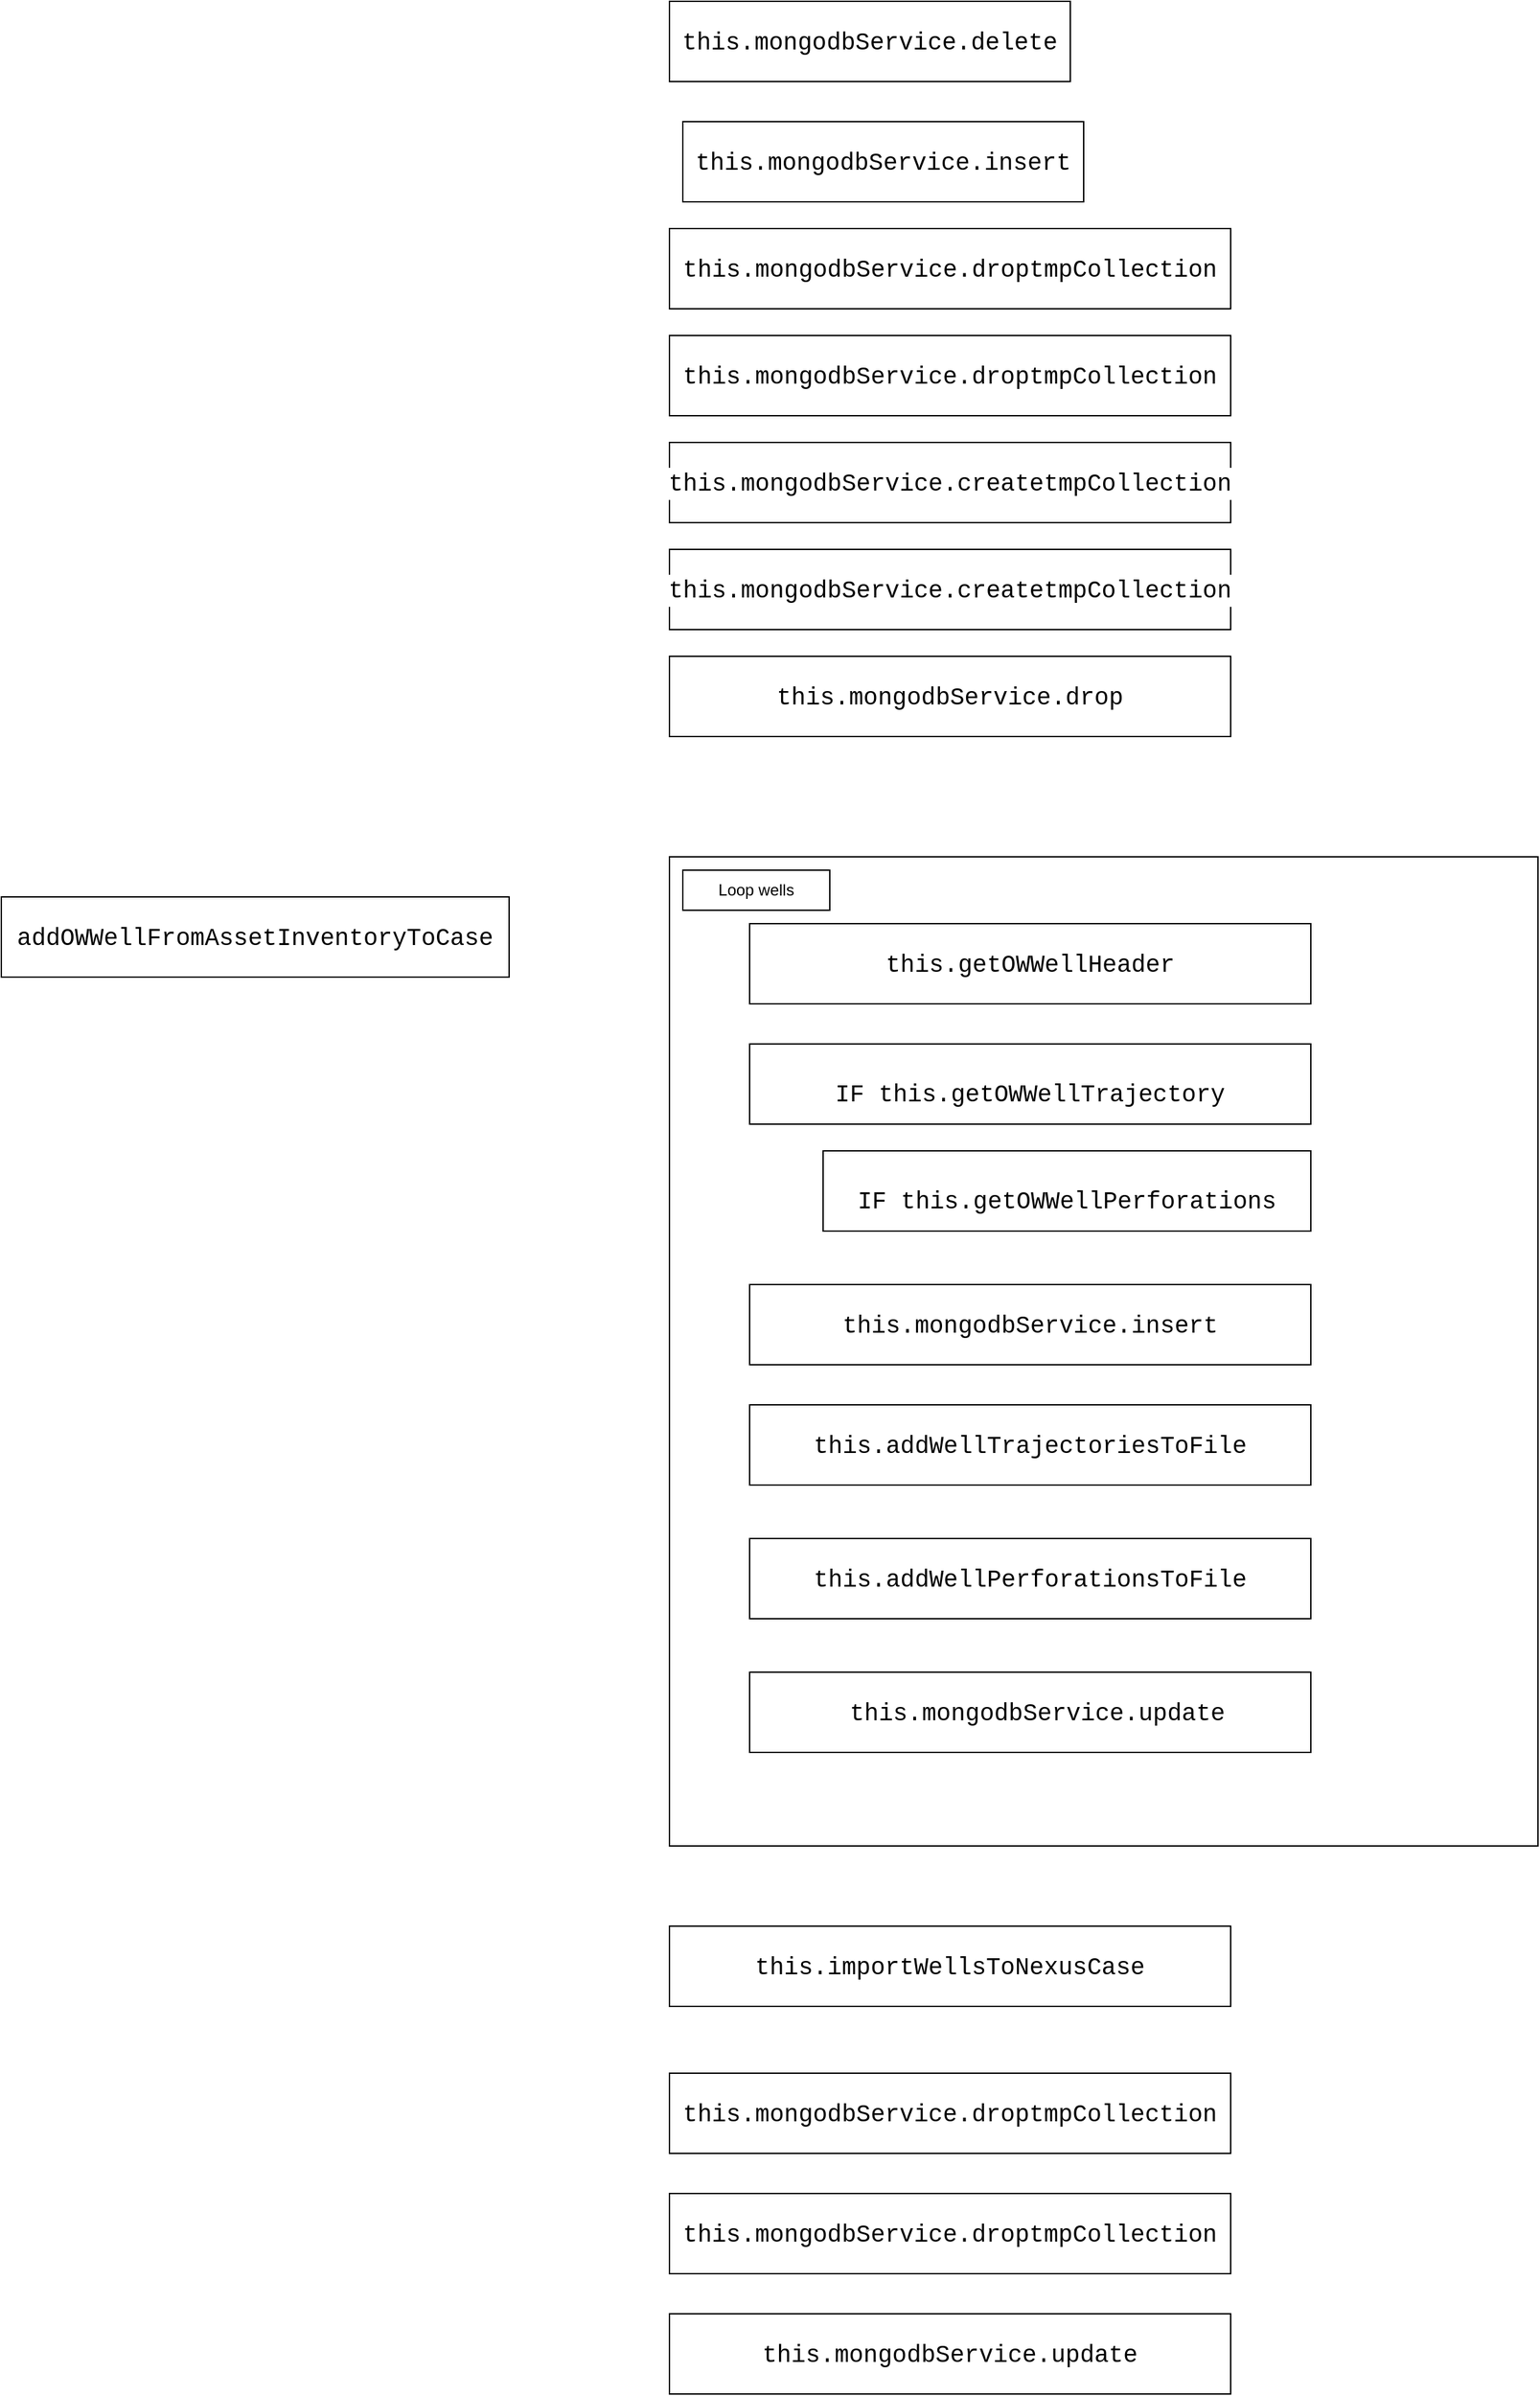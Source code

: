 <mxfile version="21.1.5" type="github">
  <diagram name="Page-1" id="aQZmvvaxGpf4Tu83erWk">
    <mxGraphModel dx="2284" dy="764" grid="1" gridSize="10" guides="1" tooltips="1" connect="1" arrows="1" fold="1" page="1" pageScale="1" pageWidth="850" pageHeight="1100" math="0" shadow="0">
      <root>
        <mxCell id="0" />
        <mxCell id="1" parent="0" />
        <mxCell id="Qg5Ax-CYWA5A_ijGNvHu-1" value="&lt;div style=&quot;background-color: rgb(255, 255, 255); font-family: Consolas, &amp;quot;Courier New&amp;quot;, monospace; font-size: 18px; line-height: 24px;&quot;&gt;addOWWellFromAssetInventoryToCase&lt;/div&gt;" style="rounded=0;whiteSpace=wrap;html=1;" vertex="1" parent="1">
          <mxGeometry x="-300" y="670" width="380" height="60" as="geometry" />
        </mxCell>
        <mxCell id="Qg5Ax-CYWA5A_ijGNvHu-2" value="&lt;div style=&quot;background-color: rgb(255, 255, 255); font-family: Consolas, &amp;quot;Courier New&amp;quot;, monospace; font-size: 18px; line-height: 24px;&quot;&gt;this.mongodbService.delete&lt;/div&gt;" style="rounded=0;whiteSpace=wrap;html=1;" vertex="1" parent="1">
          <mxGeometry x="200" width="300" height="60" as="geometry" />
        </mxCell>
        <mxCell id="Qg5Ax-CYWA5A_ijGNvHu-3" value="&lt;div style=&quot;background-color: rgb(255, 255, 255); font-family: Consolas, &amp;quot;Courier New&amp;quot;, monospace; font-size: 18px; line-height: 24px;&quot;&gt;&lt;br&gt;&lt;/div&gt;" style="rounded=0;whiteSpace=wrap;html=1;align=left;" vertex="1" parent="1">
          <mxGeometry x="200" y="640" width="650" height="740" as="geometry" />
        </mxCell>
        <mxCell id="Qg5Ax-CYWA5A_ijGNvHu-4" value="&lt;div style=&quot;background-color: rgb(255, 255, 255); font-family: Consolas, &amp;quot;Courier New&amp;quot;, monospace; font-size: 18px; line-height: 24px;&quot;&gt;this.mongodbService.droptmpCollection&lt;/div&gt;" style="rounded=0;whiteSpace=wrap;html=1;" vertex="1" parent="1">
          <mxGeometry x="200" y="170" width="420" height="60" as="geometry" />
        </mxCell>
        <mxCell id="Qg5Ax-CYWA5A_ijGNvHu-5" value="&lt;div style=&quot;background-color: rgb(255, 255, 255); font-family: Consolas, &amp;quot;Courier New&amp;quot;, monospace; font-size: 18px; line-height: 24px;&quot;&gt;this.mongodbService.droptmpCollection&lt;/div&gt;" style="rounded=0;whiteSpace=wrap;html=1;" vertex="1" parent="1">
          <mxGeometry x="200" y="250" width="420" height="60" as="geometry" />
        </mxCell>
        <mxCell id="Qg5Ax-CYWA5A_ijGNvHu-6" value="&lt;div style=&quot;background-color: rgb(255, 255, 255); font-family: Consolas, &amp;quot;Courier New&amp;quot;, monospace; font-size: 18px; line-height: 24px;&quot;&gt;this.mongodbService.createtmpCollection&lt;/div&gt;" style="rounded=0;whiteSpace=wrap;html=1;" vertex="1" parent="1">
          <mxGeometry x="200" y="330" width="420" height="60" as="geometry" />
        </mxCell>
        <mxCell id="Qg5Ax-CYWA5A_ijGNvHu-7" value="&lt;div style=&quot;background-color: rgb(255, 255, 255); font-family: Consolas, &amp;quot;Courier New&amp;quot;, monospace; font-size: 18px; line-height: 24px;&quot;&gt;this.mongodbService.createtmpCollection&lt;/div&gt;" style="rounded=0;whiteSpace=wrap;html=1;" vertex="1" parent="1">
          <mxGeometry x="200" y="410" width="420" height="60" as="geometry" />
        </mxCell>
        <mxCell id="Qg5Ax-CYWA5A_ijGNvHu-8" value="&lt;div style=&quot;background-color: rgb(255, 255, 255); font-family: Consolas, &amp;quot;Courier New&amp;quot;, monospace; font-size: 18px; line-height: 24px;&quot;&gt;this.mongodbService.drop&lt;/div&gt;" style="rounded=0;whiteSpace=wrap;html=1;" vertex="1" parent="1">
          <mxGeometry x="200" y="490" width="420" height="60" as="geometry" />
        </mxCell>
        <mxCell id="Qg5Ax-CYWA5A_ijGNvHu-9" value="&lt;div style=&quot;background-color: rgb(255, 255, 255); font-family: Consolas, &amp;quot;Courier New&amp;quot;, monospace; font-size: 18px; line-height: 24px;&quot;&gt;this.mongodbService.insert&lt;/div&gt;" style="rounded=0;whiteSpace=wrap;html=1;" vertex="1" parent="1">
          <mxGeometry x="210" y="90" width="300" height="60" as="geometry" />
        </mxCell>
        <mxCell id="Qg5Ax-CYWA5A_ijGNvHu-10" value="Loop wells" style="rounded=0;whiteSpace=wrap;html=1;" vertex="1" parent="1">
          <mxGeometry x="210" y="650" width="110" height="30" as="geometry" />
        </mxCell>
        <mxCell id="Qg5Ax-CYWA5A_ijGNvHu-11" value="&lt;div style=&quot;background-color: rgb(255, 255, 255); font-family: Consolas, &amp;quot;Courier New&amp;quot;, monospace; font-size: 18px; line-height: 24px;&quot;&gt;this&lt;span style=&quot;&quot;&gt;.&lt;/span&gt;getOWWellHeader&lt;/div&gt;" style="rounded=0;whiteSpace=wrap;html=1;" vertex="1" parent="1">
          <mxGeometry x="260" y="690" width="420" height="60" as="geometry" />
        </mxCell>
        <mxCell id="Qg5Ax-CYWA5A_ijGNvHu-12" value="&lt;br&gt;&lt;div style=&quot;color: rgb(0, 0, 0); background-color: rgb(255, 255, 255); font-family: Consolas, &amp;quot;Courier New&amp;quot;, monospace; font-weight: normal; font-size: 18px; line-height: 24px;&quot;&gt;&lt;div&gt;&lt;span style=&quot;color: #000000;&quot;&gt;IF this.getOWWellTrajectory&lt;/span&gt;&lt;/div&gt;&lt;/div&gt;" style="rounded=0;whiteSpace=wrap;html=1;" vertex="1" parent="1">
          <mxGeometry x="260" y="780" width="420" height="60" as="geometry" />
        </mxCell>
        <mxCell id="Qg5Ax-CYWA5A_ijGNvHu-14" value="&lt;div style=&quot;background-color: rgb(255, 255, 255); font-family: Consolas, &amp;quot;Courier New&amp;quot;, monospace; font-size: 18px; line-height: 24px;&quot;&gt;&lt;div style=&quot;line-height: 24px;&quot;&gt;this.mongodbService.insert&lt;/div&gt;&lt;/div&gt;" style="rounded=0;whiteSpace=wrap;html=1;" vertex="1" parent="1">
          <mxGeometry x="260" y="960" width="420" height="60" as="geometry" />
        </mxCell>
        <mxCell id="Qg5Ax-CYWA5A_ijGNvHu-15" value="&lt;br&gt;&lt;div style=&quot;color: rgb(0, 0, 0); background-color: rgb(255, 255, 255); font-family: Consolas, &amp;quot;Courier New&amp;quot;, monospace; font-weight: normal; font-size: 18px; line-height: 24px;&quot;&gt;&lt;div&gt;&lt;span style=&quot;color: #000000;&quot;&gt;IF this.&lt;/span&gt;getOWWellPerforations&lt;/div&gt;&lt;/div&gt;" style="rounded=0;whiteSpace=wrap;html=1;" vertex="1" parent="1">
          <mxGeometry x="315" y="860" width="365" height="60" as="geometry" />
        </mxCell>
        <mxCell id="Qg5Ax-CYWA5A_ijGNvHu-16" value="&lt;div style=&quot;background-color: rgb(255, 255, 255); font-family: Consolas, &amp;quot;Courier New&amp;quot;, monospace; font-size: 18px; line-height: 24px;&quot;&gt;&lt;div style=&quot;line-height: 24px;&quot;&gt;this.addWellTrajectoriesToFile&lt;/div&gt;&lt;/div&gt;" style="rounded=0;whiteSpace=wrap;html=1;" vertex="1" parent="1">
          <mxGeometry x="260" y="1050" width="420" height="60" as="geometry" />
        </mxCell>
        <mxCell id="Qg5Ax-CYWA5A_ijGNvHu-17" value="&lt;div style=&quot;background-color: rgb(255, 255, 255); font-family: Consolas, &amp;quot;Courier New&amp;quot;, monospace; font-size: 18px; line-height: 24px;&quot;&gt;&lt;div style=&quot;line-height: 24px;&quot;&gt;this.addWellPerforationsToFile&lt;/div&gt;&lt;/div&gt;" style="rounded=0;whiteSpace=wrap;html=1;" vertex="1" parent="1">
          <mxGeometry x="260" y="1150" width="420" height="60" as="geometry" />
        </mxCell>
        <mxCell id="Qg5Ax-CYWA5A_ijGNvHu-18" value="&lt;div style=&quot;background-color: rgb(255, 255, 255); font-family: Consolas, &amp;quot;Courier New&amp;quot;, monospace; font-size: 18px; line-height: 24px;&quot;&gt;&lt;div style=&quot;line-height: 24px;&quot;&gt;&amp;nbsp;this.mongodbService.update&lt;/div&gt;&lt;/div&gt;" style="rounded=0;whiteSpace=wrap;html=1;" vertex="1" parent="1">
          <mxGeometry x="260" y="1250" width="420" height="60" as="geometry" />
        </mxCell>
        <mxCell id="Qg5Ax-CYWA5A_ijGNvHu-19" value="&lt;div style=&quot;background-color: rgb(255, 255, 255); font-family: Consolas, &amp;quot;Courier New&amp;quot;, monospace; font-size: 18px; line-height: 24px;&quot;&gt;&lt;div style=&quot;line-height: 24px;&quot;&gt;this.importWellsToNexusCase&lt;/div&gt;&lt;/div&gt;" style="rounded=0;whiteSpace=wrap;html=1;" vertex="1" parent="1">
          <mxGeometry x="200" y="1440" width="420" height="60" as="geometry" />
        </mxCell>
        <mxCell id="Qg5Ax-CYWA5A_ijGNvHu-20" value="&lt;div style=&quot;background-color: rgb(255, 255, 255); font-family: Consolas, &amp;quot;Courier New&amp;quot;, monospace; font-size: 18px; line-height: 24px;&quot;&gt;&lt;div style=&quot;line-height: 24px;&quot;&gt;this.mongodbService.droptmpCollection&lt;/div&gt;&lt;/div&gt;" style="rounded=0;whiteSpace=wrap;html=1;" vertex="1" parent="1">
          <mxGeometry x="200" y="1550" width="420" height="60" as="geometry" />
        </mxCell>
        <mxCell id="Qg5Ax-CYWA5A_ijGNvHu-21" value="&lt;div style=&quot;background-color: rgb(255, 255, 255); font-family: Consolas, &amp;quot;Courier New&amp;quot;, monospace; font-size: 18px; line-height: 24px;&quot;&gt;&lt;div style=&quot;line-height: 24px;&quot;&gt;this.mongodbService.droptmpCollection&lt;/div&gt;&lt;/div&gt;" style="rounded=0;whiteSpace=wrap;html=1;" vertex="1" parent="1">
          <mxGeometry x="200" y="1640" width="420" height="60" as="geometry" />
        </mxCell>
        <mxCell id="Qg5Ax-CYWA5A_ijGNvHu-22" value="&lt;div style=&quot;background-color: rgb(255, 255, 255); font-family: Consolas, &amp;quot;Courier New&amp;quot;, monospace; font-size: 18px; line-height: 24px;&quot;&gt;&lt;div style=&quot;line-height: 24px;&quot;&gt;&lt;div style=&quot;line-height: 24px;&quot;&gt;this.mongodbService.update&lt;/div&gt;&lt;/div&gt;&lt;/div&gt;" style="rounded=0;whiteSpace=wrap;html=1;" vertex="1" parent="1">
          <mxGeometry x="200" y="1730" width="420" height="60" as="geometry" />
        </mxCell>
      </root>
    </mxGraphModel>
  </diagram>
</mxfile>
